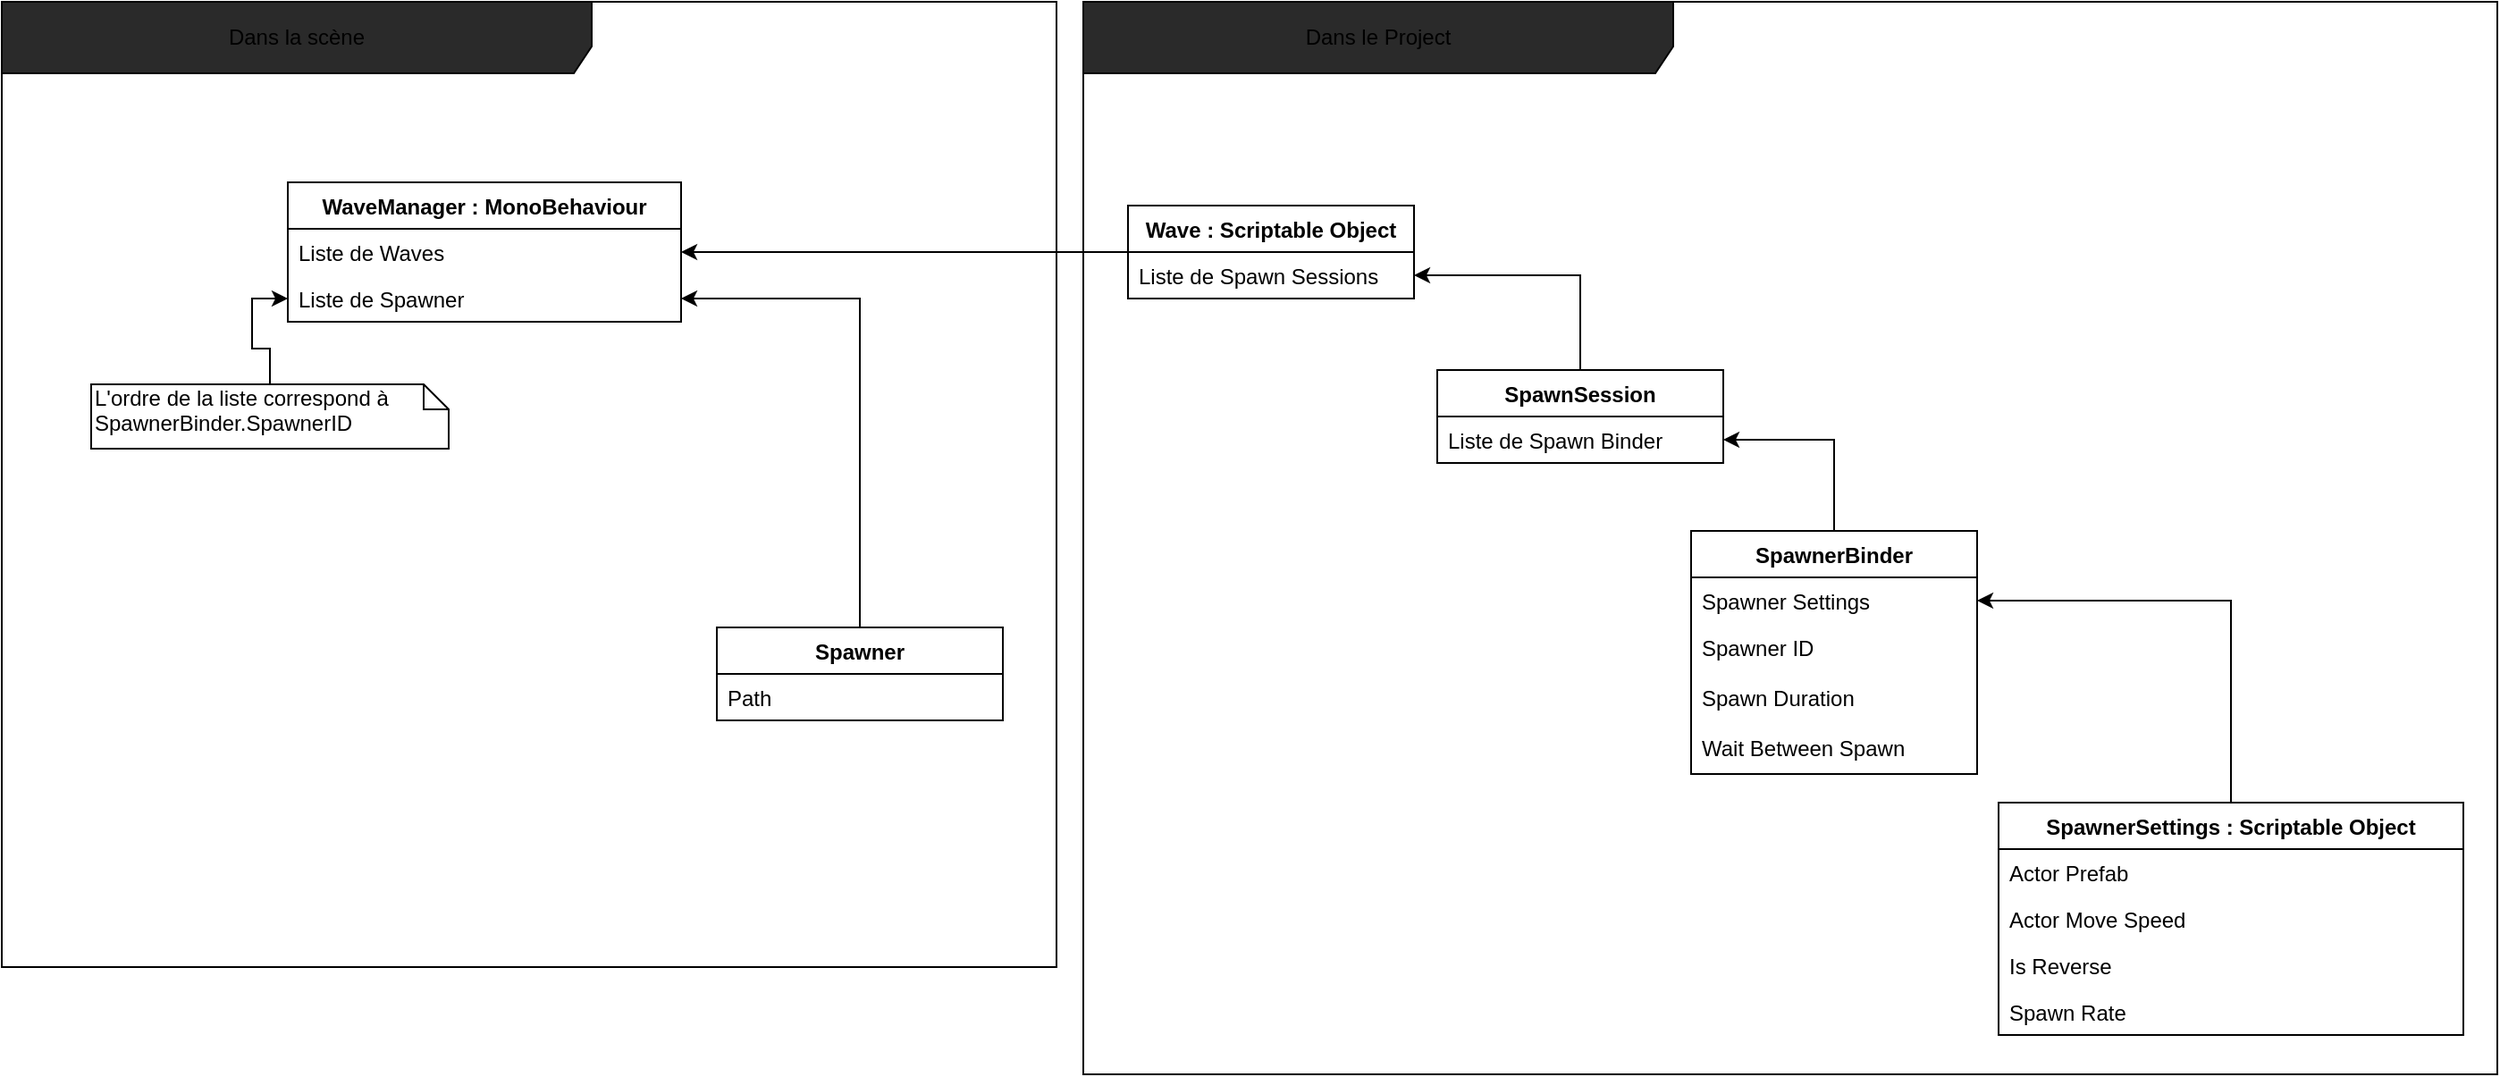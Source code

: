 <mxfile version="13.7.9" type="device"><diagram id="IDTQhQhx05fz9iQyDHew" name="Page-1"><mxGraphModel dx="1562" dy="747" grid="0" gridSize="10" guides="1" tooltips="1" connect="1" arrows="1" fold="1" page="0" pageScale="1" pageWidth="850" pageHeight="1100" math="0" shadow="0"><root><mxCell id="0"/><mxCell id="1" parent="0"/><mxCell id="lHbfKkPKMNElK_U5yZ-9-57" value="Dans le Project" style="shape=umlFrame;whiteSpace=wrap;html=1;strokeWidth=1;fillColor=#2a2a2a;width=330;height=40;" parent="1" vertex="1"><mxGeometry x="685" y="80" width="791" height="600" as="geometry"/></mxCell><mxCell id="lHbfKkPKMNElK_U5yZ-9-56" value="Dans la scène" style="shape=umlFrame;whiteSpace=wrap;html=1;strokeWidth=1;fillColor=#2a2a2a;width=330;height=40;" parent="1" vertex="1"><mxGeometry x="80" y="80" width="590" height="540" as="geometry"/></mxCell><mxCell id="lHbfKkPKMNElK_U5yZ-9-35" style="edgeStyle=orthogonalEdgeStyle;rounded=0;orthogonalLoop=1;jettySize=auto;html=1;" parent="1" source="lHbfKkPKMNElK_U5yZ-9-9" target="lHbfKkPKMNElK_U5yZ-9-28" edge="1"><mxGeometry relative="1" as="geometry"/></mxCell><mxCell id="lHbfKkPKMNElK_U5yZ-9-41" style="edgeStyle=orthogonalEdgeStyle;rounded=0;orthogonalLoop=1;jettySize=auto;html=1;entryX=1;entryY=0.5;entryDx=0;entryDy=0;" parent="1" source="lHbfKkPKMNElK_U5yZ-9-27" target="lHbfKkPKMNElK_U5yZ-9-37" edge="1"><mxGeometry relative="1" as="geometry"/></mxCell><mxCell id="lHbfKkPKMNElK_U5yZ-9-44" style="edgeStyle=orthogonalEdgeStyle;rounded=0;orthogonalLoop=1;jettySize=auto;html=1;entryX=1;entryY=0.5;entryDx=0;entryDy=0;" parent="1" source="lHbfKkPKMNElK_U5yZ-9-36" target="lHbfKkPKMNElK_U5yZ-9-2" edge="1"><mxGeometry relative="1" as="geometry"/></mxCell><mxCell id="lHbfKkPKMNElK_U5yZ-9-48" style="edgeStyle=orthogonalEdgeStyle;rounded=0;orthogonalLoop=1;jettySize=auto;html=1;" parent="1" source="lHbfKkPKMNElK_U5yZ-9-1" target="lHbfKkPKMNElK_U5yZ-9-14" edge="1"><mxGeometry relative="1" as="geometry"/></mxCell><mxCell id="lHbfKkPKMNElK_U5yZ-9-1" value="Wave : Scriptable Object" style="swimlane;fontStyle=1;align=center;verticalAlign=top;childLayout=stackLayout;horizontal=1;startSize=26;horizontalStack=0;resizeParent=1;resizeParentMax=0;resizeLast=0;collapsible=1;marginBottom=0;" parent="1" vertex="1"><mxGeometry x="710" y="194" width="160" height="52" as="geometry"><mxRectangle x="970" y="390" width="60" height="26" as="alternateBounds"/></mxGeometry></mxCell><mxCell id="lHbfKkPKMNElK_U5yZ-9-2" value="Liste de Spawn Sessions" style="text;strokeColor=none;fillColor=none;align=left;verticalAlign=top;spacingLeft=4;spacingRight=4;overflow=hidden;rotatable=0;points=[[0,0.5],[1,0.5]];portConstraint=eastwest;" parent="lHbfKkPKMNElK_U5yZ-9-1" vertex="1"><mxGeometry y="26" width="160" height="26" as="geometry"/></mxCell><mxCell id="lHbfKkPKMNElK_U5yZ-9-51" style="edgeStyle=orthogonalEdgeStyle;rounded=0;orthogonalLoop=1;jettySize=auto;html=1;" parent="1" source="lHbfKkPKMNElK_U5yZ-9-50" target="lHbfKkPKMNElK_U5yZ-9-49" edge="1"><mxGeometry relative="1" as="geometry"/></mxCell><mxCell id="lHbfKkPKMNElK_U5yZ-9-50" value="L'ordre de la liste correspond à SpawnerBinder.SpawnerID" style="shape=note;whiteSpace=wrap;html=1;size=14;verticalAlign=top;align=left;spacingTop=-6;" parent="1" vertex="1"><mxGeometry x="130" y="294" width="200" height="36" as="geometry"/></mxCell><mxCell id="lHbfKkPKMNElK_U5yZ-9-62" style="edgeStyle=orthogonalEdgeStyle;rounded=0;orthogonalLoop=1;jettySize=auto;html=1;entryX=1;entryY=0.5;entryDx=0;entryDy=0;" parent="1" source="lHbfKkPKMNElK_U5yZ-9-5" target="lHbfKkPKMNElK_U5yZ-9-49" edge="1"><mxGeometry relative="1" as="geometry"/></mxCell><mxCell id="lHbfKkPKMNElK_U5yZ-9-13" value="WaveManager : MonoBehaviour" style="swimlane;fontStyle=1;align=center;verticalAlign=top;childLayout=stackLayout;horizontal=1;startSize=26;horizontalStack=0;resizeParent=1;resizeParentMax=0;resizeLast=0;collapsible=1;marginBottom=0;" parent="1" vertex="1"><mxGeometry x="240" y="181" width="220" height="78" as="geometry"><mxRectangle x="370" y="330" width="130" height="26" as="alternateBounds"/></mxGeometry></mxCell><mxCell id="lHbfKkPKMNElK_U5yZ-9-14" value="Liste de Waves" style="text;strokeColor=none;fillColor=none;align=left;verticalAlign=top;spacingLeft=4;spacingRight=4;overflow=hidden;rotatable=0;points=[[0,0.5],[1,0.5]];portConstraint=eastwest;" parent="lHbfKkPKMNElK_U5yZ-9-13" vertex="1"><mxGeometry y="26" width="220" height="26" as="geometry"/></mxCell><mxCell id="lHbfKkPKMNElK_U5yZ-9-49" value="Liste de Spawner" style="text;strokeColor=none;fillColor=none;align=left;verticalAlign=top;spacingLeft=4;spacingRight=4;overflow=hidden;rotatable=0;points=[[0,0.5],[1,0.5]];portConstraint=eastwest;" parent="lHbfKkPKMNElK_U5yZ-9-13" vertex="1"><mxGeometry y="52" width="220" height="26" as="geometry"/></mxCell><mxCell id="lHbfKkPKMNElK_U5yZ-9-5" value="Spawner" style="swimlane;fontStyle=1;align=center;verticalAlign=top;childLayout=stackLayout;horizontal=1;startSize=26;horizontalStack=0;resizeParent=1;resizeParentMax=0;resizeLast=0;collapsible=1;marginBottom=0;" parent="1" vertex="1"><mxGeometry x="480" y="430" width="160" height="52" as="geometry"><mxRectangle x="760" y="230" width="110" height="26" as="alternateBounds"/></mxGeometry></mxCell><mxCell id="lHbfKkPKMNElK_U5yZ-9-6" value="Path" style="text;strokeColor=none;fillColor=none;align=left;verticalAlign=top;spacingLeft=4;spacingRight=4;overflow=hidden;rotatable=0;points=[[0,0.5],[1,0.5]];portConstraint=eastwest;" parent="lHbfKkPKMNElK_U5yZ-9-5" vertex="1"><mxGeometry y="26" width="160" height="26" as="geometry"/></mxCell><mxCell id="lHbfKkPKMNElK_U5yZ-9-36" value="SpawnSession" style="swimlane;fontStyle=1;align=center;verticalAlign=top;childLayout=stackLayout;horizontal=1;startSize=26;horizontalStack=0;resizeParent=1;resizeParentMax=0;resizeLast=0;collapsible=1;marginBottom=0;" parent="1" vertex="1"><mxGeometry x="883" y="286" width="160" height="52" as="geometry"><mxRectangle x="1020" y="220" width="130" height="26" as="alternateBounds"/></mxGeometry></mxCell><mxCell id="lHbfKkPKMNElK_U5yZ-9-37" value="Liste de Spawn Binder" style="text;strokeColor=none;fillColor=none;align=left;verticalAlign=top;spacingLeft=4;spacingRight=4;overflow=hidden;rotatable=0;points=[[0,0.5],[1,0.5]];portConstraint=eastwest;" parent="lHbfKkPKMNElK_U5yZ-9-36" vertex="1"><mxGeometry y="26" width="160" height="26" as="geometry"/></mxCell><mxCell id="lHbfKkPKMNElK_U5yZ-9-27" value="SpawnerBinder" style="swimlane;fontStyle=1;align=center;verticalAlign=top;childLayout=stackLayout;horizontal=1;startSize=26;horizontalStack=0;resizeParent=1;resizeParentMax=0;resizeLast=0;collapsible=1;marginBottom=0;" parent="1" vertex="1"><mxGeometry x="1025" y="376" width="160" height="136" as="geometry"><mxRectangle x="1020" y="220" width="130" height="26" as="alternateBounds"/></mxGeometry></mxCell><mxCell id="lHbfKkPKMNElK_U5yZ-9-28" value="Spawner Settings" style="text;strokeColor=none;fillColor=none;align=left;verticalAlign=top;spacingLeft=4;spacingRight=4;overflow=hidden;rotatable=0;points=[[0,0.5],[1,0.5]];portConstraint=eastwest;" parent="lHbfKkPKMNElK_U5yZ-9-27" vertex="1"><mxGeometry y="26" width="160" height="26" as="geometry"/></mxCell><mxCell id="lHbfKkPKMNElK_U5yZ-9-32" value="Spawner ID" style="text;strokeColor=none;fillColor=none;align=left;verticalAlign=top;spacingLeft=4;spacingRight=4;overflow=hidden;rotatable=0;points=[[0,0.5],[1,0.5]];portConstraint=eastwest;" parent="lHbfKkPKMNElK_U5yZ-9-27" vertex="1"><mxGeometry y="52" width="160" height="28" as="geometry"/></mxCell><mxCell id="lHbfKkPKMNElK_U5yZ-9-33" value="Spawn Duration" style="text;strokeColor=none;fillColor=none;align=left;verticalAlign=top;spacingLeft=4;spacingRight=4;overflow=hidden;rotatable=0;points=[[0,0.5],[1,0.5]];portConstraint=eastwest;" parent="lHbfKkPKMNElK_U5yZ-9-27" vertex="1"><mxGeometry y="80" width="160" height="28" as="geometry"/></mxCell><mxCell id="lHbfKkPKMNElK_U5yZ-9-34" value="Wait Between Spawn" style="text;strokeColor=none;fillColor=none;align=left;verticalAlign=top;spacingLeft=4;spacingRight=4;overflow=hidden;rotatable=0;points=[[0,0.5],[1,0.5]];portConstraint=eastwest;" parent="lHbfKkPKMNElK_U5yZ-9-27" vertex="1"><mxGeometry y="108" width="160" height="28" as="geometry"/></mxCell><mxCell id="lHbfKkPKMNElK_U5yZ-9-9" value="SpawnerSettings : Scriptable Object" style="swimlane;fontStyle=1;align=center;verticalAlign=top;childLayout=stackLayout;horizontal=1;startSize=26;horizontalStack=0;resizeParent=1;resizeParentMax=0;resizeLast=0;collapsible=1;marginBottom=0;" parent="1" vertex="1"><mxGeometry x="1197" y="528" width="260" height="130" as="geometry"><mxRectangle x="1020" y="220" width="130" height="26" as="alternateBounds"/></mxGeometry></mxCell><mxCell id="lHbfKkPKMNElK_U5yZ-9-10" value="Actor Prefab" style="text;strokeColor=none;fillColor=none;align=left;verticalAlign=top;spacingLeft=4;spacingRight=4;overflow=hidden;rotatable=0;points=[[0,0.5],[1,0.5]];portConstraint=eastwest;" parent="lHbfKkPKMNElK_U5yZ-9-9" vertex="1"><mxGeometry y="26" width="260" height="26" as="geometry"/></mxCell><mxCell id="lHbfKkPKMNElK_U5yZ-9-20" value="Actor Move Speed" style="text;strokeColor=none;fillColor=none;align=left;verticalAlign=top;spacingLeft=4;spacingRight=4;overflow=hidden;rotatable=0;points=[[0,0.5],[1,0.5]];portConstraint=eastwest;" parent="lHbfKkPKMNElK_U5yZ-9-9" vertex="1"><mxGeometry y="52" width="260" height="26" as="geometry"/></mxCell><mxCell id="lHbfKkPKMNElK_U5yZ-9-21" value="Is Reverse" style="text;strokeColor=none;fillColor=none;align=left;verticalAlign=top;spacingLeft=4;spacingRight=4;overflow=hidden;rotatable=0;points=[[0,0.5],[1,0.5]];portConstraint=eastwest;" parent="lHbfKkPKMNElK_U5yZ-9-9" vertex="1"><mxGeometry y="78" width="260" height="26" as="geometry"/></mxCell><mxCell id="lHbfKkPKMNElK_U5yZ-9-22" value="Spawn Rate" style="text;strokeColor=none;fillColor=none;align=left;verticalAlign=top;spacingLeft=4;spacingRight=4;overflow=hidden;rotatable=0;points=[[0,0.5],[1,0.5]];portConstraint=eastwest;" parent="lHbfKkPKMNElK_U5yZ-9-9" vertex="1"><mxGeometry y="104" width="260" height="26" as="geometry"/></mxCell></root></mxGraphModel></diagram></mxfile>